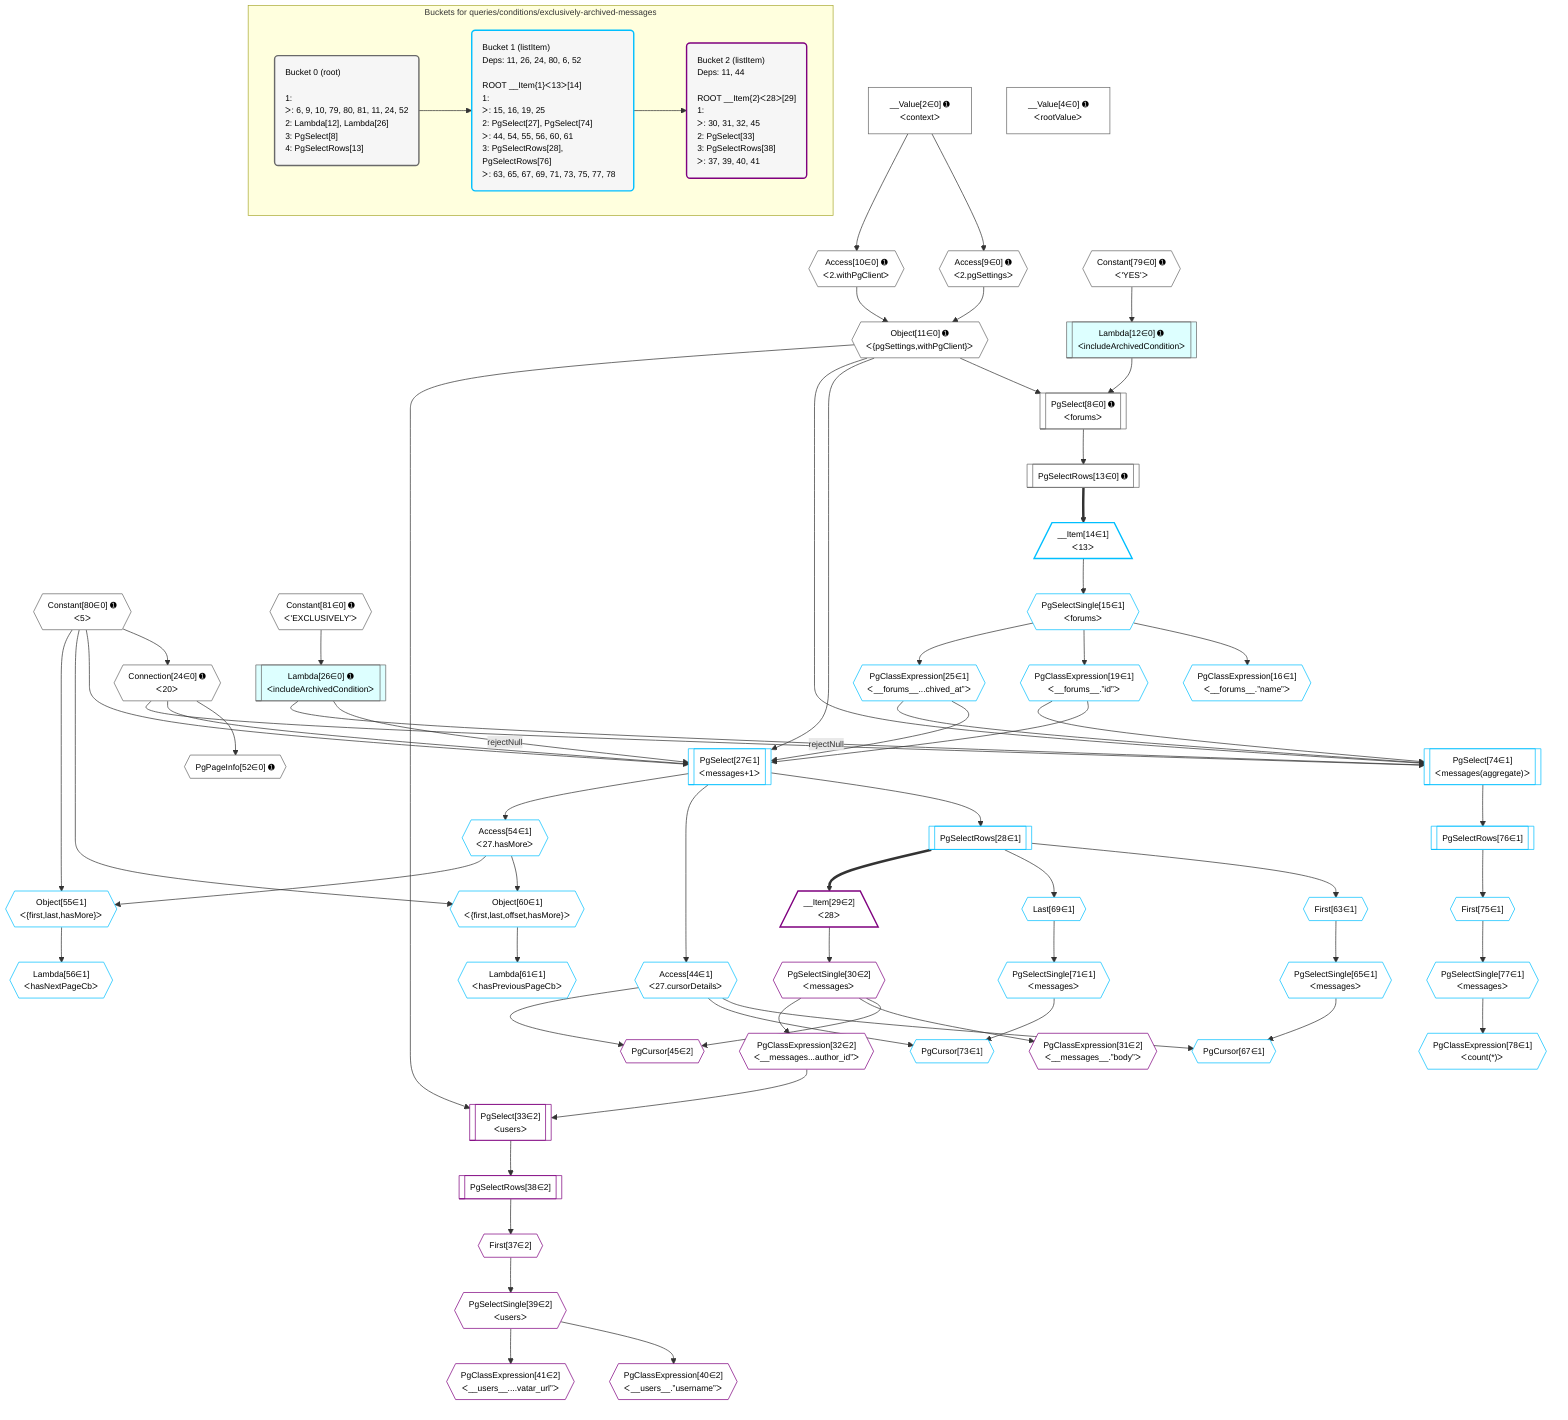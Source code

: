 %%{init: {'themeVariables': { 'fontSize': '12px'}}}%%
graph TD
    classDef path fill:#eee,stroke:#000,color:#000
    classDef plan fill:#fff,stroke-width:1px,color:#000
    classDef itemplan fill:#fff,stroke-width:2px,color:#000
    classDef unbatchedplan fill:#dff,stroke-width:1px,color:#000
    classDef sideeffectplan fill:#fcc,stroke-width:2px,color:#000
    classDef bucket fill:#f6f6f6,color:#000,stroke-width:2px,text-align:left


    %% plan dependencies
    PgSelect8[["PgSelect[8∈0] ➊<br />ᐸforumsᐳ"]]:::plan
    Object11{{"Object[11∈0] ➊<br />ᐸ{pgSettings,withPgClient}ᐳ"}}:::plan
    Lambda12[["Lambda[12∈0] ➊<br />ᐸincludeArchivedConditionᐳ"]]:::unbatchedplan
    Object11 & Lambda12 --> PgSelect8
    Access9{{"Access[9∈0] ➊<br />ᐸ2.pgSettingsᐳ"}}:::plan
    Access10{{"Access[10∈0] ➊<br />ᐸ2.withPgClientᐳ"}}:::plan
    Access9 & Access10 --> Object11
    Connection24{{"Connection[24∈0] ➊<br />ᐸ20ᐳ"}}:::plan
    Constant80{{"Constant[80∈0] ➊<br />ᐸ5ᐳ"}}:::plan
    Constant80 --> Connection24
    __Value2["__Value[2∈0] ➊<br />ᐸcontextᐳ"]:::plan
    __Value2 --> Access9
    __Value2 --> Access10
    Constant79{{"Constant[79∈0] ➊<br />ᐸ'YES'ᐳ"}}:::plan
    Constant79 --> Lambda12
    PgSelectRows13[["PgSelectRows[13∈0] ➊"]]:::plan
    PgSelect8 --> PgSelectRows13
    Lambda26[["Lambda[26∈0] ➊<br />ᐸincludeArchivedConditionᐳ"]]:::unbatchedplan
    Constant81{{"Constant[81∈0] ➊<br />ᐸ'EXCLUSIVELY'ᐳ"}}:::plan
    Constant81 --> Lambda26
    PgPageInfo52{{"PgPageInfo[52∈0] ➊"}}:::plan
    Connection24 --> PgPageInfo52
    __Value4["__Value[4∈0] ➊<br />ᐸrootValueᐳ"]:::plan
    PgSelect27[["PgSelect[27∈1]<br />ᐸmessages+1ᐳ"]]:::plan
    PgClassExpression19{{"PgClassExpression[19∈1]<br />ᐸ__forums__.”id”ᐳ"}}:::plan
    PgClassExpression25{{"PgClassExpression[25∈1]<br />ᐸ__forums__...chived_at”ᐳ"}}:::plan
    Lambda26 -->|rejectNull| PgSelect27
    Object11 & PgClassExpression19 & PgClassExpression25 & Connection24 & Constant80 --> PgSelect27
    PgSelect74[["PgSelect[74∈1]<br />ᐸmessages(aggregate)ᐳ"]]:::plan
    Lambda26 -->|rejectNull| PgSelect74
    Object11 & PgClassExpression19 & PgClassExpression25 & Connection24 --> PgSelect74
    Object60{{"Object[60∈1]<br />ᐸ{first,last,offset,hasMore}ᐳ"}}:::plan
    Access54{{"Access[54∈1]<br />ᐸ27.hasMoreᐳ"}}:::plan
    Constant80 & Access54 --> Object60
    Object55{{"Object[55∈1]<br />ᐸ{first,last,hasMore}ᐳ"}}:::plan
    Constant80 & Access54 --> Object55
    PgCursor67{{"PgCursor[67∈1]"}}:::plan
    PgSelectSingle65{{"PgSelectSingle[65∈1]<br />ᐸmessagesᐳ"}}:::plan
    Access44{{"Access[44∈1]<br />ᐸ27.cursorDetailsᐳ"}}:::plan
    PgSelectSingle65 & Access44 --> PgCursor67
    PgCursor73{{"PgCursor[73∈1]"}}:::plan
    PgSelectSingle71{{"PgSelectSingle[71∈1]<br />ᐸmessagesᐳ"}}:::plan
    PgSelectSingle71 & Access44 --> PgCursor73
    __Item14[/"__Item[14∈1]<br />ᐸ13ᐳ"\]:::itemplan
    PgSelectRows13 ==> __Item14
    PgSelectSingle15{{"PgSelectSingle[15∈1]<br />ᐸforumsᐳ"}}:::plan
    __Item14 --> PgSelectSingle15
    PgClassExpression16{{"PgClassExpression[16∈1]<br />ᐸ__forums__.”name”ᐳ"}}:::plan
    PgSelectSingle15 --> PgClassExpression16
    PgSelectSingle15 --> PgClassExpression19
    PgSelectSingle15 --> PgClassExpression25
    PgSelectRows28[["PgSelectRows[28∈1]"]]:::plan
    PgSelect27 --> PgSelectRows28
    PgSelect27 --> Access44
    PgSelect27 --> Access54
    Lambda56{{"Lambda[56∈1]<br />ᐸhasNextPageCbᐳ"}}:::plan
    Object55 --> Lambda56
    Lambda61{{"Lambda[61∈1]<br />ᐸhasPreviousPageCbᐳ"}}:::plan
    Object60 --> Lambda61
    First63{{"First[63∈1]"}}:::plan
    PgSelectRows28 --> First63
    First63 --> PgSelectSingle65
    Last69{{"Last[69∈1]"}}:::plan
    PgSelectRows28 --> Last69
    Last69 --> PgSelectSingle71
    First75{{"First[75∈1]"}}:::plan
    PgSelectRows76[["PgSelectRows[76∈1]"]]:::plan
    PgSelectRows76 --> First75
    PgSelect74 --> PgSelectRows76
    PgSelectSingle77{{"PgSelectSingle[77∈1]<br />ᐸmessagesᐳ"}}:::plan
    First75 --> PgSelectSingle77
    PgClassExpression78{{"PgClassExpression[78∈1]<br />ᐸcount(*)ᐳ"}}:::plan
    PgSelectSingle77 --> PgClassExpression78
    PgSelect33[["PgSelect[33∈2]<br />ᐸusersᐳ"]]:::plan
    PgClassExpression32{{"PgClassExpression[32∈2]<br />ᐸ__messages...author_id”ᐳ"}}:::plan
    Object11 & PgClassExpression32 --> PgSelect33
    PgCursor45{{"PgCursor[45∈2]"}}:::plan
    PgSelectSingle30{{"PgSelectSingle[30∈2]<br />ᐸmessagesᐳ"}}:::plan
    PgSelectSingle30 & Access44 --> PgCursor45
    __Item29[/"__Item[29∈2]<br />ᐸ28ᐳ"\]:::itemplan
    PgSelectRows28 ==> __Item29
    __Item29 --> PgSelectSingle30
    PgClassExpression31{{"PgClassExpression[31∈2]<br />ᐸ__messages__.”body”ᐳ"}}:::plan
    PgSelectSingle30 --> PgClassExpression31
    PgSelectSingle30 --> PgClassExpression32
    First37{{"First[37∈2]"}}:::plan
    PgSelectRows38[["PgSelectRows[38∈2]"]]:::plan
    PgSelectRows38 --> First37
    PgSelect33 --> PgSelectRows38
    PgSelectSingle39{{"PgSelectSingle[39∈2]<br />ᐸusersᐳ"}}:::plan
    First37 --> PgSelectSingle39
    PgClassExpression40{{"PgClassExpression[40∈2]<br />ᐸ__users__.”username”ᐳ"}}:::plan
    PgSelectSingle39 --> PgClassExpression40
    PgClassExpression41{{"PgClassExpression[41∈2]<br />ᐸ__users__....vatar_url”ᐳ"}}:::plan
    PgSelectSingle39 --> PgClassExpression41

    %% define steps

    subgraph "Buckets for queries/conditions/exclusively-archived-messages"
    Bucket0("Bucket 0 (root)<br /><br />1: <br />ᐳ: 6, 9, 10, 79, 80, 81, 11, 24, 52<br />2: Lambda[12], Lambda[26]<br />3: PgSelect[8]<br />4: PgSelectRows[13]"):::bucket
    classDef bucket0 stroke:#696969
    class Bucket0,__Value2,__Value4,PgSelect8,Access9,Access10,Object11,Lambda12,PgSelectRows13,Connection24,Lambda26,PgPageInfo52,Constant79,Constant80,Constant81 bucket0
    Bucket1("Bucket 1 (listItem)<br />Deps: 11, 26, 24, 80, 6, 52<br /><br />ROOT __Item{1}ᐸ13ᐳ[14]<br />1: <br />ᐳ: 15, 16, 19, 25<br />2: PgSelect[27], PgSelect[74]<br />ᐳ: 44, 54, 55, 56, 60, 61<br />3: PgSelectRows[28], PgSelectRows[76]<br />ᐳ: 63, 65, 67, 69, 71, 73, 75, 77, 78"):::bucket
    classDef bucket1 stroke:#00bfff
    class Bucket1,__Item14,PgSelectSingle15,PgClassExpression16,PgClassExpression19,PgClassExpression25,PgSelect27,PgSelectRows28,Access44,Access54,Object55,Lambda56,Object60,Lambda61,First63,PgSelectSingle65,PgCursor67,Last69,PgSelectSingle71,PgCursor73,PgSelect74,First75,PgSelectRows76,PgSelectSingle77,PgClassExpression78 bucket1
    Bucket2("Bucket 2 (listItem)<br />Deps: 11, 44<br /><br />ROOT __Item{2}ᐸ28ᐳ[29]<br />1: <br />ᐳ: 30, 31, 32, 45<br />2: PgSelect[33]<br />3: PgSelectRows[38]<br />ᐳ: 37, 39, 40, 41"):::bucket
    classDef bucket2 stroke:#7f007f
    class Bucket2,__Item29,PgSelectSingle30,PgClassExpression31,PgClassExpression32,PgSelect33,First37,PgSelectRows38,PgSelectSingle39,PgClassExpression40,PgClassExpression41,PgCursor45 bucket2
    Bucket0 --> Bucket1
    Bucket1 --> Bucket2
    end